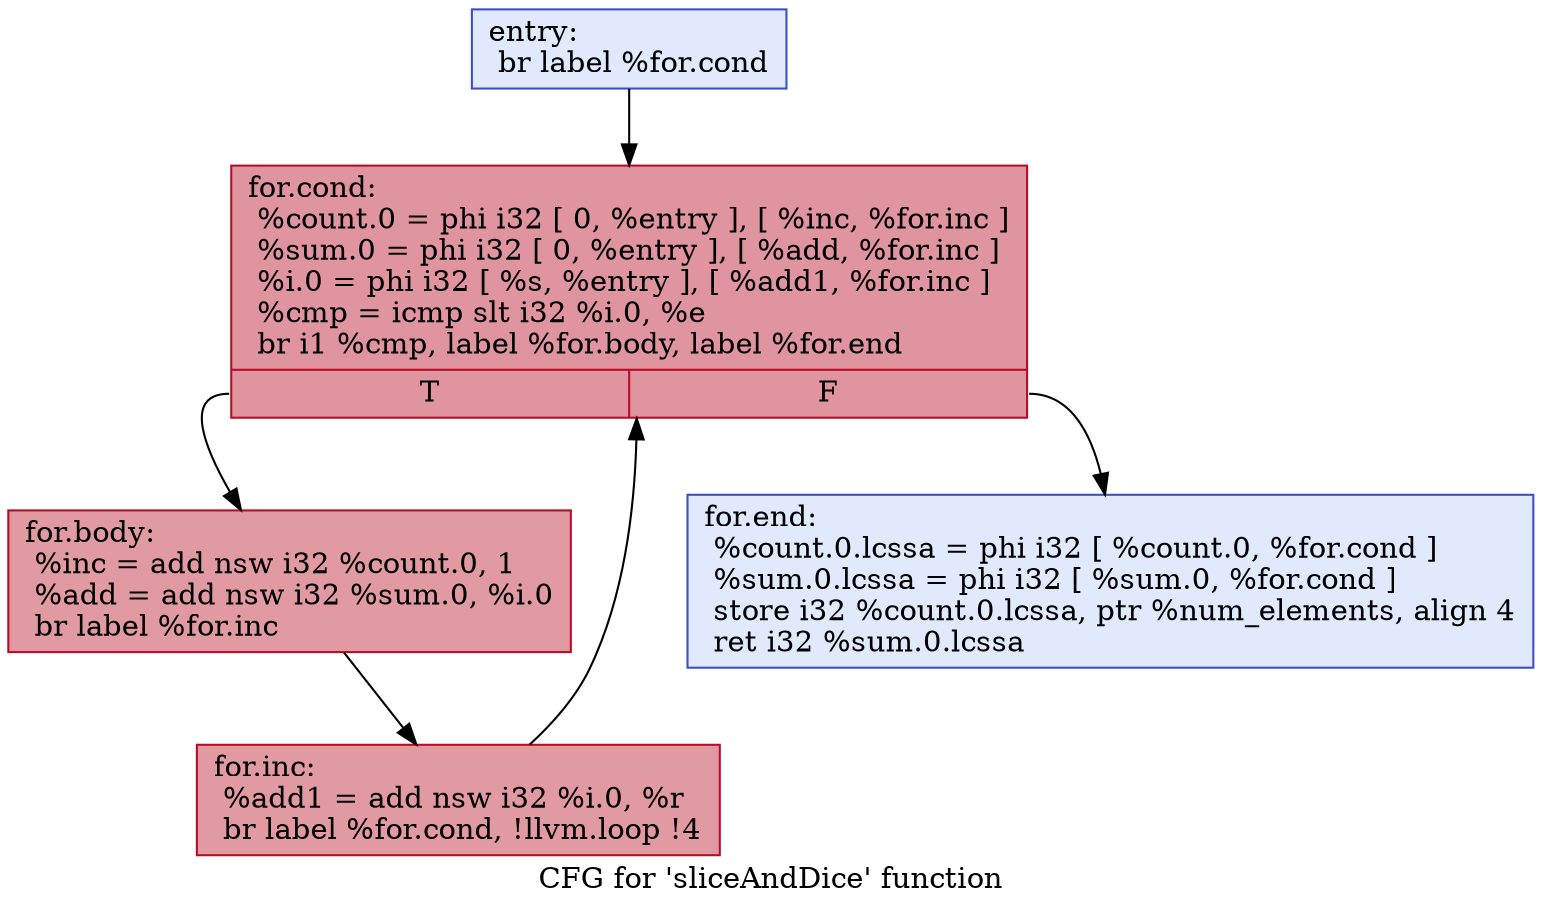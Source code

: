 digraph "CFG for 'sliceAndDice' function" {
	label="CFG for 'sliceAndDice' function";

	Node0x5dca07ea2500 [shape=record,color="#3d50c3ff", style=filled, fillcolor="#b9d0f970",label="{entry:\l  br label %for.cond\l}"];
	Node0x5dca07ea2500 -> Node0x5dca07ea2460;
	Node0x5dca07ea2460 [shape=record,color="#b70d28ff", style=filled, fillcolor="#b70d2870",label="{for.cond:                                         \l  %count.0 = phi i32 [ 0, %entry ], [ %inc, %for.inc ]\l  %sum.0 = phi i32 [ 0, %entry ], [ %add, %for.inc ]\l  %i.0 = phi i32 [ %s, %entry ], [ %add1, %for.inc ]\l  %cmp = icmp slt i32 %i.0, %e\l  br i1 %cmp, label %for.body, label %for.end\l|{<s0>T|<s1>F}}"];
	Node0x5dca07ea2460:s0 -> Node0x5dca07ea4ab0;
	Node0x5dca07ea2460:s1 -> Node0x5dca07ea4b90;
	Node0x5dca07ea4ab0 [shape=record,color="#b70d28ff", style=filled, fillcolor="#bb1b2c70",label="{for.body:                                         \l  %inc = add nsw i32 %count.0, 1\l  %add = add nsw i32 %sum.0, %i.0\l  br label %for.inc\l}"];
	Node0x5dca07ea4ab0 -> Node0x5dca07ea23c0;
	Node0x5dca07ea23c0 [shape=record,color="#b70d28ff", style=filled, fillcolor="#bb1b2c70",label="{for.inc:                                          \l  %add1 = add nsw i32 %i.0, %r\l  br label %for.cond, !llvm.loop !4\l}"];
	Node0x5dca07ea23c0 -> Node0x5dca07ea2460;
	Node0x5dca07ea4b90 [shape=record,color="#3d50c3ff", style=filled, fillcolor="#b9d0f970",label="{for.end:                                          \l  %count.0.lcssa = phi i32 [ %count.0, %for.cond ]\l  %sum.0.lcssa = phi i32 [ %sum.0, %for.cond ]\l  store i32 %count.0.lcssa, ptr %num_elements, align 4\l  ret i32 %sum.0.lcssa\l}"];
}
